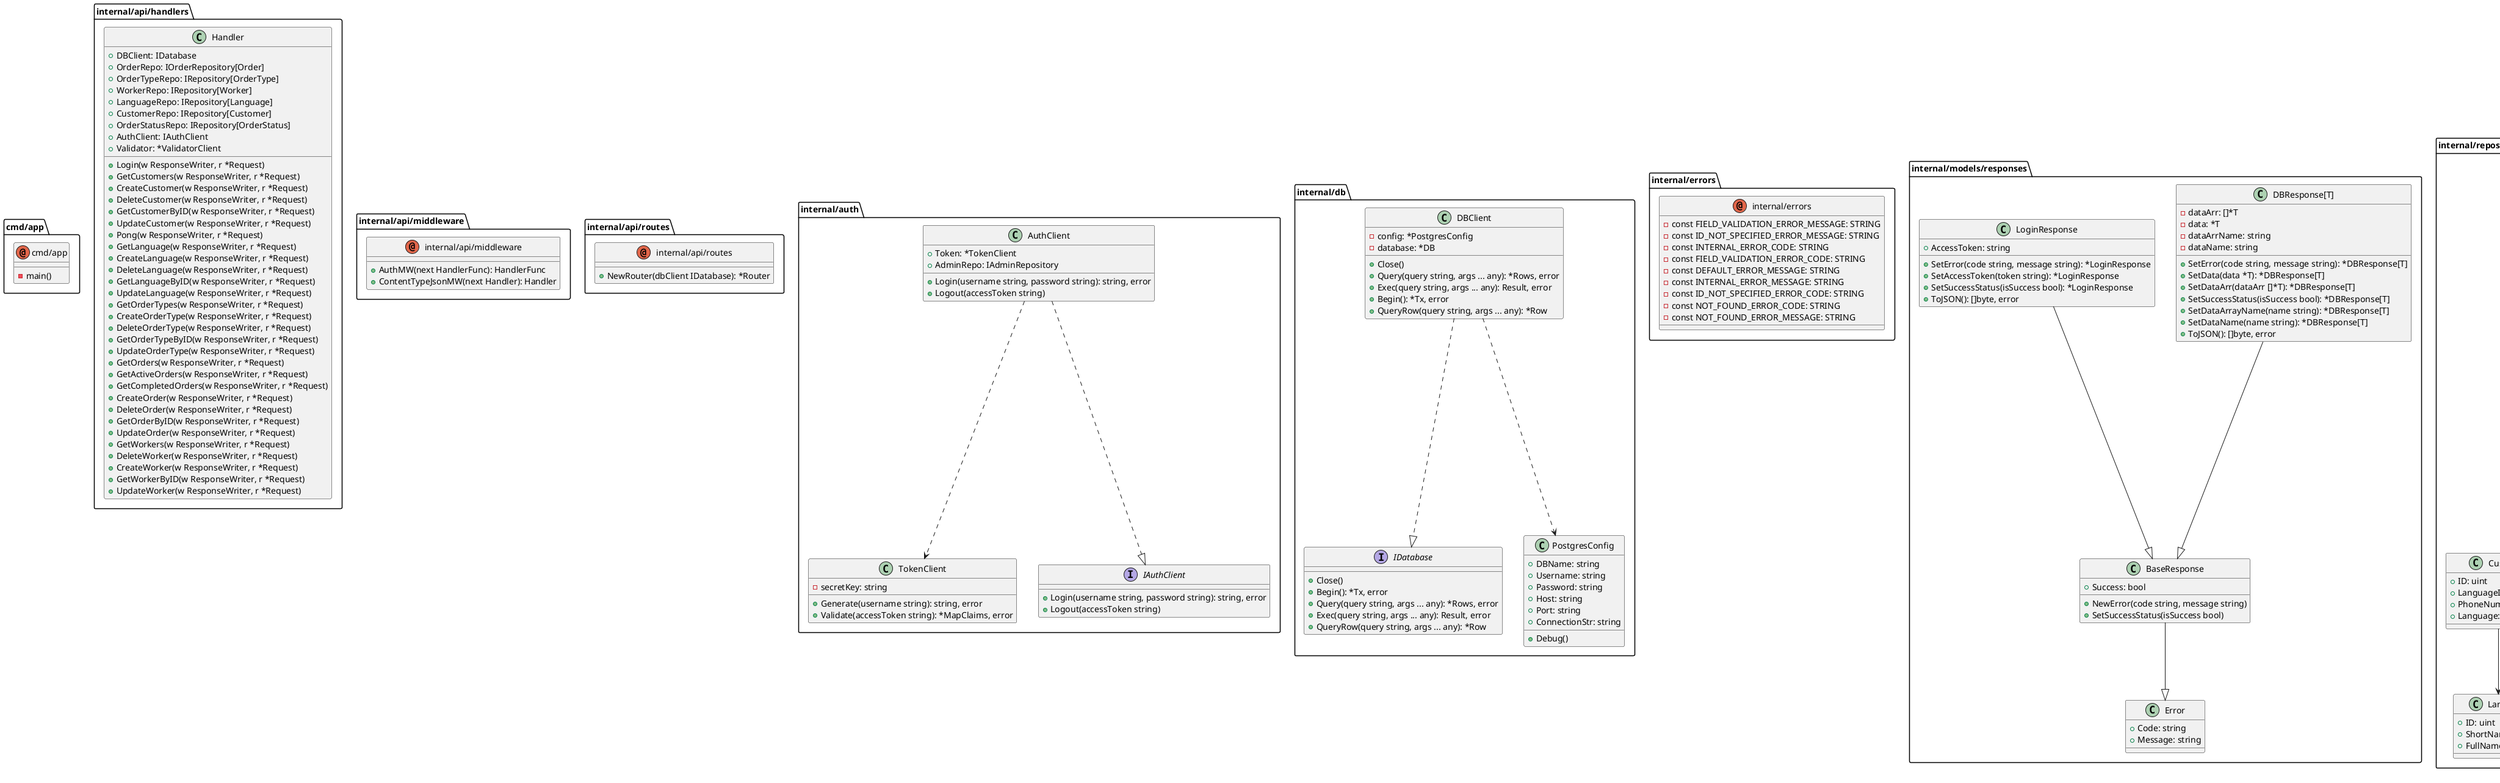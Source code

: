@startuml
top to bottom direction
package cmd/app{
annotation cmd/app {


-main()
}
}
package internal/api/handlers{
class Handler {
+DBClient: IDatabase
+OrderRepo: IOrderRepository[Order]
+OrderTypeRepo: IRepository[OrderType]
+WorkerRepo: IRepository[Worker]
+LanguageRepo: IRepository[Language]
+CustomerRepo: IRepository[Customer]
+OrderStatusRepo: IRepository[OrderStatus]
+AuthClient: IAuthClient
+Validator: *ValidatorClient
+Login(w ResponseWriter, r *Request)
+GetCustomers(w ResponseWriter, r *Request)
+CreateCustomer(w ResponseWriter, r *Request)
+DeleteCustomer(w ResponseWriter, r *Request)
+GetCustomerByID(w ResponseWriter, r *Request)
+UpdateCustomer(w ResponseWriter, r *Request)
+Pong(w ResponseWriter, r *Request)
+GetLanguage(w ResponseWriter, r *Request)
+CreateLanguage(w ResponseWriter, r *Request)
+DeleteLanguage(w ResponseWriter, r *Request)
+GetLanguageByID(w ResponseWriter, r *Request)
+UpdateLanguage(w ResponseWriter, r *Request)
+GetOrderTypes(w ResponseWriter, r *Request)
+CreateOrderType(w ResponseWriter, r *Request)
+DeleteOrderType(w ResponseWriter, r *Request)
+GetOrderTypeByID(w ResponseWriter, r *Request)
+UpdateOrderType(w ResponseWriter, r *Request)
+GetOrders(w ResponseWriter, r *Request)
+GetActiveOrders(w ResponseWriter, r *Request)
+GetCompletedOrders(w ResponseWriter, r *Request)
+CreateOrder(w ResponseWriter, r *Request)
+DeleteOrder(w ResponseWriter, r *Request)
+GetOrderByID(w ResponseWriter, r *Request)
+UpdateOrder(w ResponseWriter, r *Request)
+GetWorkers(w ResponseWriter, r *Request)
+DeleteWorker(w ResponseWriter, r *Request)
+CreateWorker(w ResponseWriter, r *Request)
+GetWorkerByID(w ResponseWriter, r *Request)
+UpdateWorker(w ResponseWriter, r *Request)
}
}
package internal/api/middleware{
annotation internal/api/middleware {


+AuthMW(next HandlerFunc): HandlerFunc
+ContentTypeJsonMW(next Handler): Handler
}
}
package internal/api/routes{
annotation internal/api/routes {


+NewRouter(dbClient IDatabase): *Router
}
}

package internal/auth{
class TokenClient {
-secretKey: string 
+Generate(username string): string, error
+Validate(accessToken string): *MapClaims, error
}
interface IAuthClient{
+Login(username string, password string): string, error
+Logout(accessToken string)
}
class AuthClient {
+Token: *TokenClient 
+AdminRepo: IAdminRepository
+Login(username string, password string): string, error
+Logout(accessToken string)
}
}
package internal/db{

interface IDatabase{
+Close()
+Begin(): *Tx, error
+Query(query string, args ... any): *Rows, error
+Exec(query string, args ... any): Result, error
+QueryRow(query string, args ... any): *Row
}
class PostgresConfig {
+DBName: string
+Username: string
+Password: string
+Host: string
+Port: string
+ConnectionStr: string
+Debug()
}
class DBClient {
-config: *PostgresConfig
-database: *DB
+Close()
+Query(query string, args ... any): *Rows, error
+Exec(query string, args ... any): Result, error
+Begin(): *Tx, error
+QueryRow(query string, args ... any): *Row
}
}
package internal/errors{
annotation internal/errors {
-const FIELD_VALIDATION_ERROR_MESSAGE: STRING
-const ID_NOT_SPECIFIED_ERROR_MESSAGE: STRING
-const INTERNAL_ERROR_CODE: STRING
-const FIELD_VALIDATION_ERROR_CODE: STRING
-const DEFAULT_ERROR_MESSAGE: STRING
-const INTERNAL_ERROR_MESSAGE: STRING
-const ID_NOT_SPECIFIED_ERROR_CODE: STRING
-const NOT_FOUND_ERROR_CODE: STRING
-const NOT_FOUND_ERROR_MESSAGE: STRING


}
}
package internal/models/responses{
class DBResponse[T] {
-dataArr: []*T
-data: *T
-dataArrName: string
-dataName: string
+SetError(code string, message string): *DBResponse[T]
+SetData(data *T): *DBResponse[T]
+SetDataArr(dataArr []*T): *DBResponse[T]
+SetSuccessStatus(isSuccess bool): *DBResponse[T]
+SetDataArrayName(name string): *DBResponse[T]
+SetDataName(name string): *DBResponse[T]
+ToJSON(): []byte, error
}
class LoginResponse {
+AccessToken: string
+SetError(code string, message string): *LoginResponse
+SetAccessToken(token string): *LoginResponse
+SetSuccessStatus(isSuccess bool): *LoginResponse
+ToJSON(): []byte, error
}
class BaseResponse {
+Success: bool
+NewError(code string, message string)
+SetSuccessStatus(isSuccess bool)
}
class Error {
+Code: string
+Message: string
}
}
package internal/repository/models{
class Admin {
+ID: int
+Username: string
+Password: string

}
class Customer {
+ID: uint
+LanguageID: int
+PhoneNumber: string
+Language: *Language

}
class Language {
+ID: uint
+ShortName: string
+FullName: string

}
class Order {
+ID: uint
+OrderStatusID: uint
+OrderTypeID: uint
+WorkerID: uint
+CustomerID: uint
+Reason: string
+Defect: string
+ItemName: string
+TotalPrice: float64
+Prepayment: float64
+CreatedAt: *Time
+Status: *OrderStatus
+Type: *OrderType
+Customer: *Customer
+Worker: *Worker

}
class OrderStatus {
+ID: uint
+ReadyAt: *Time
+ReturnedAt: *Time
+CustomerNotifiedAt: *Time
+IsOutsourced: bool
+IsReceiptLost: bool

}
class OrderType {
+ID: uint
+FullName: string

}
class Worker {
+ID: uint
+FirstName: string
+LastName: string

}
}

package internal/repository{
interface IAdminRepository{
+GetByUsername(username string): *Admin, error
}
interface IRepository[T]{
+GetAll(): []*T, error
+GetByID( uint): *T, error
+Create( *T): error
+Update( *T): error
+Delete( uint): error
}
interface IOrderRepository[T]{
+GetActiveOrders(): []*T, error
+GetCompletedOrders(): []*T, error
}
class AdminRepo {
+DBClient: IDatabase
+GetByUsername(username string): *Admin, error
}
class CustomerRepo {
+DBClient: IDatabase
+Create(customer *Customer): error
+Delete(id uint): error
+GetAll(): []*Customer, error
+GetByID(id uint): *Customer, error
+Update(customer *Customer): error
}
class LanguageRepo {
+DBClient: IDatabase
+Create(language *Language): error
+Delete(id uint): error
+GetAll(): []*Language, error
+GetByID(id uint): *Language, error
+Update(language *Language): error
}
class OrderRepo {
+DBClient: IDatabase
+Create(order *Order): error
+Delete(id uint): error
+GetAll(): []*Order, error
+GetByID(id uint): *Order, error
+Update(order *Order): error
+GetActiveOrders(): []*Order, error
+GetCompletedOrders(): []*Order, error
}
class OrderStatusRepo {
+DBClient: IDatabase
+Create(orderStatus *OrderStatus): error
+Delete(id uint): error
+GetAll(): []*OrderStatus, error
+GetByID(id uint): *OrderStatus, error
+Update(orderStatus *OrderStatus): error
}
class OrderTypeRepo {
+DBClient: IDatabase
+Create(orderType *OrderType): error
+Delete(id uint): error
+GetAll(): []*OrderType, error
+GetByID(id uint): *OrderType, error
+Update(orderType *OrderType): error
}
class WorkerRepo {
+DBClient: IDatabase
+Create(worker *Worker): error
+Delete(id uint): error
+GetAll(): []*Worker, error
+GetByID(id uint): *Worker, error
+Update(worker *Worker): error
}
}
package internal/server{
annotation internal/server {
-const SERVER_PORT: STRING

+NewServer(database IDatabase): IServer
}
interface IServer{
+Start(): error
}
class Server {
+Router: *Router
+Database: IDatabase
+ServerPort: string
+Start(): error
}
}
package internal/tests/handler_tests/fake/models{
class MockCustomerRepo {

+GetAll(): []*Customer, error
+GetByID(id uint): *Customer, error
+Create(c *Customer): error
+Update(c *Customer): error
+Delete(id uint): error
}
class MockOrderStatusRepo {

+GetAll(): []*OrderStatus, error
+GetByID(id uint): *OrderStatus, error
+Create(os *OrderStatus): error
+Update(os *OrderStatus): error
+Delete(id uint): error
}
}
package pkg/validation{
class ValidatorClient {
-validator: *Validate
+Validate(data any): error
}
}
package utils{
annotation utils {


+StringToUint(s string): uint, error
+LookupEnv(envVar string): string
+SplitOnUppercase(str string): string
+UppercaseFirstLetter(str string): string
+GetTimestampString(): string
+GetTimestamp(): Time
}
}

"BaseResponse" --|> "Error"
"DBClient" ..> "PostgresConfig"
"DBResponse[T]" --|> "BaseResponse"
"LoginResponse" --|> "BaseResponse"
"Customer" --> "Language"
"Order" --> "Customer"
"Order" --> "OrderStatus"
"Order" --> "OrderType"
"Order" --> "Worker"
"AuthClient" ..|> "IAuthClient"
"AuthClient" ..> "TokenClient"
"DBClient" ..|> "IDatabase"
"AdminRepo" ..|> "IAdminRepository"
"Server" ..|> "IServer"
"IOrderRepository[T]" --|> "IRepository[T]"
"OrderRepo" ..|> "IOrderRepository[T]"
"CustomerRepo" ..|> "IRepository[T]"
"LanguageRepo" ..|> "IRepository[T]"
"OrderStatusRepo" ..|> "IRepository[T]"
"OrderTypeRepo" ..|> "IRepository[T]"
"WorkerRepo" ..|> "IRepository[T]"
@enduml